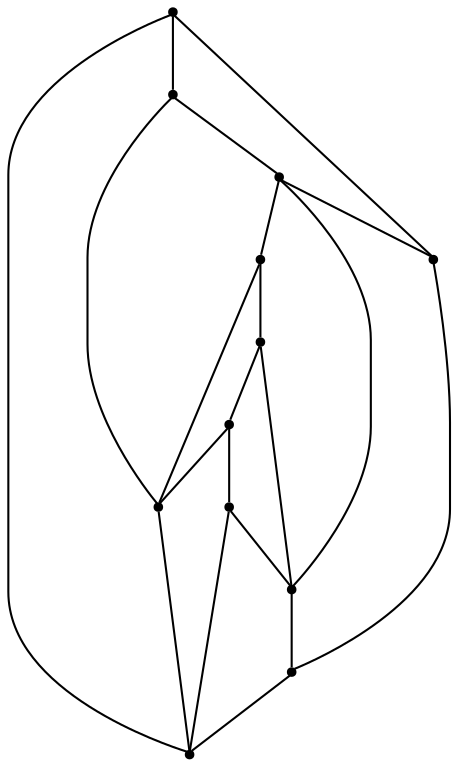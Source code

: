 graph {
  node [shape=point,comment="{\"directed\":false,\"doi\":\"10.1007/978-3-540-70904-6_41\",\"figure\":\"1 (1)\"}"]

  v0 [pos="769.0013808139535,634.1091897752551"]
  v1 [pos="769.0013808139535,262.49886618720166"]
  v2 [pos="694.6656636082848,312.04676098293737"]
  v3 [pos="545.994292787064,312.04676098293737"]
  v4 [pos="694.6656636082848,411.14248699612097"]
  v5 [pos="669.8871071039244,535.013336605496"]
  v6 [pos="570.7718159520348,460.6905089484321"]
  v7 [pos="570.7718159520348,559.7873793707954"]
  v8 [pos="471.65752634447676,535.013336605496"]
  v9 [pos="422.1003974382267,411.14248699612097"]
  v10 [pos="347.7636468931686,634.1091897752551"]
  v11 [pos="347.7636468931686,262.49886618720166"]

  v0 -- v1 [id="-1",pos="769.0013808139535,634.1091897752551 769.0013808139535,262.49886618720166 769.0013808139535,262.49886618720166 769.0013808139535,262.49886618720166"]
  v10 -- v0 [id="-2",pos="347.7636468931686,634.1091897752551 769.0013808139535,634.1091897752551 769.0013808139535,634.1091897752551 769.0013808139535,634.1091897752551"]
  v10 -- v11 [id="-3",pos="347.7636468931686,634.1091897752551 347.7636468931686,262.49886618720166 347.7636468931686,262.49886618720166 347.7636468931686,262.49886618720166"]
  v11 -- v9 [id="-4",pos="347.7636468931686,262.49886618720166 422.1003974382267,411.14248699612097 422.1003974382267,411.14248699612097 422.1003974382267,411.14248699612097"]
  v11 -- v1 [id="-5",pos="347.7636468931686,262.49886618720166 769.0013808139535,262.49886618720166 769.0013808139535,262.49886618720166 769.0013808139535,262.49886618720166"]
  v9 -- v3 [id="-6",pos="422.1003974382267,411.14248699612097 545.994292787064,312.04676098293737 545.994292787064,312.04676098293737 545.994292787064,312.04676098293737"]
  v9 -- v6 [id="-7",pos="422.1003974382267,411.14248699612097 570.7718159520348,460.6905089484321 570.7718159520348,460.6905089484321 570.7718159520348,460.6905089484321"]
  v8 -- v10 [id="-8",pos="471.65752634447676,535.013336605496 347.7636468931686,634.1091897752551 347.7636468931686,634.1091897752551 347.7636468931686,634.1091897752551"]
  v8 -- v9 [id="-9",pos="471.65752634447676,535.013336605496 422.1003974382267,411.14248699612097 422.1003974382267,411.14248699612097 422.1003974382267,411.14248699612097"]
  v3 -- v1 [id="-10",pos="545.994292787064,312.04676098293737 769.0013808139535,262.49886618720166 769.0013808139535,262.49886618720166 769.0013808139535,262.49886618720166"]
  v7 -- v0 [id="-11",pos="570.7718159520348,559.7873793707954 769.0013808139535,634.1091897752551 769.0013808139535,634.1091897752551 769.0013808139535,634.1091897752551"]
  v7 -- v8 [id="-12",pos="570.7718159520348,559.7873793707954 471.65752634447676,535.013336605496 471.65752634447676,535.013336605496 471.65752634447676,535.013336605496"]
  v6 -- v7 [id="-13",pos="570.7718159520348,460.6905089484321 570.7718159520348,559.7873793707954 570.7718159520348,559.7873793707954 570.7718159520348,559.7873793707954"]
  v6 -- v2 [id="-14",pos="570.7718159520348,460.6905089484321 694.6656636082848,312.04676098293737 694.6656636082848,312.04676098293737 694.6656636082848,312.04676098293737"]
  v5 -- v6 [id="-15",pos="669.8871071039244,535.013336605496 570.7718159520348,460.6905089484321 570.7718159520348,460.6905089484321 570.7718159520348,460.6905089484321"]
  v5 -- v0 [id="-16",pos="669.8871071039244,535.013336605496 769.0013808139535,634.1091897752551 769.0013808139535,634.1091897752551 769.0013808139535,634.1091897752551"]
  v4 -- v1 [id="-17",pos="694.6656636082848,411.14248699612097 769.0013808139535,262.49886618720166 769.0013808139535,262.49886618720166 769.0013808139535,262.49886618720166"]
  v4 -- v2 [id="-18",pos="694.6656636082848,411.14248699612097 694.6656636082848,312.04676098293737 694.6656636082848,312.04676098293737 694.6656636082848,312.04676098293737"]
  v4 -- v5 [id="-19",pos="694.6656636082848,411.14248699612097 669.8871071039244,535.013336605496 669.8871071039244,535.013336605496 669.8871071039244,535.013336605496"]
  v2 -- v3 [id="-20",pos="694.6656636082848,312.04676098293737 545.994292787064,312.04676098293737 545.994292787064,312.04676098293737 545.994292787064,312.04676098293737"]
}